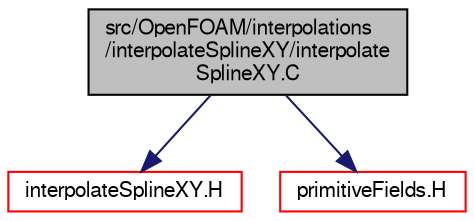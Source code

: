digraph "src/OpenFOAM/interpolations/interpolateSplineXY/interpolateSplineXY.C"
{
  bgcolor="transparent";
  edge [fontname="FreeSans",fontsize="10",labelfontname="FreeSans",labelfontsize="10"];
  node [fontname="FreeSans",fontsize="10",shape=record];
  Node0 [label="src/OpenFOAM/interpolations\l/interpolateSplineXY/interpolate\lSplineXY.C",height=0.2,width=0.4,color="black", fillcolor="grey75", style="filled", fontcolor="black"];
  Node0 -> Node1 [color="midnightblue",fontsize="10",style="solid",fontname="FreeSans"];
  Node1 [label="interpolateSplineXY.H",height=0.2,width=0.4,color="red",URL="$a10394.html",tooltip="Interpolates y values from one curve to another with a different x distribution. "];
  Node0 -> Node60 [color="midnightblue",fontsize="10",style="solid",fontname="FreeSans"];
  Node60 [label="primitiveFields.H",height=0.2,width=0.4,color="red",URL="$a09635.html",tooltip="Specialisations of Field<T> for scalar, vector and tensor. "];
}
